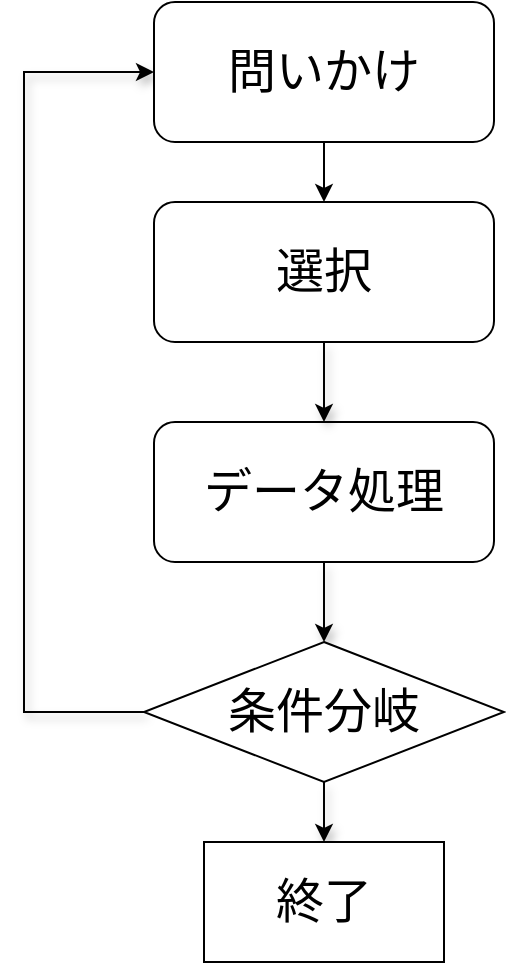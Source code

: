 <mxfile version="13.1.3">
    <diagram id="6hGFLwfOUW9BJ-s0fimq" name="Page-1">
        <mxGraphModel dx="866" dy="511" grid="1" gridSize="10" guides="1" tooltips="1" connect="1" arrows="1" fold="1" page="1" pageScale="1" pageWidth="827" pageHeight="1169" math="0" shadow="0">
            <root>
                <mxCell id="0"/>
                <mxCell id="1" parent="0"/>
                <mxCell id="11" style="edgeStyle=orthogonalEdgeStyle;rounded=0;orthogonalLoop=1;jettySize=auto;html=1;exitX=0.5;exitY=1;exitDx=0;exitDy=0;entryX=0.5;entryY=0;entryDx=0;entryDy=0;shadow=1;fillColor=#FFB259;" edge="1" parent="1" source="3" target="5">
                    <mxGeometry relative="1" as="geometry"/>
                </mxCell>
                <mxCell id="3" value="&lt;span style=&quot;font-size: 24px&quot;&gt;データ処理&lt;/span&gt;" style="rounded=1;whiteSpace=wrap;html=1;" vertex="1" parent="1">
                    <mxGeometry x="205" y="270" width="170" height="70" as="geometry"/>
                </mxCell>
                <mxCell id="14" style="edgeStyle=orthogonalEdgeStyle;rounded=0;orthogonalLoop=1;jettySize=auto;html=1;exitX=0;exitY=0.5;exitDx=0;exitDy=0;entryX=0;entryY=0.5;entryDx=0;entryDy=0;shadow=1;fillColor=#FFB259;" edge="1" parent="1" source="5" target="7">
                    <mxGeometry relative="1" as="geometry">
                        <Array as="points">
                            <mxPoint x="140" y="415"/>
                            <mxPoint x="140" y="95"/>
                        </Array>
                    </mxGeometry>
                </mxCell>
                <mxCell id="16" style="edgeStyle=orthogonalEdgeStyle;rounded=0;orthogonalLoop=1;jettySize=auto;html=1;exitX=0.5;exitY=1;exitDx=0;exitDy=0;shadow=1;fillColor=#FFB259;entryX=0.5;entryY=0;entryDx=0;entryDy=0;" edge="1" parent="1" source="5" target="6">
                    <mxGeometry relative="1" as="geometry">
                        <mxPoint x="289.833" y="470.0" as="targetPoint"/>
                    </mxGeometry>
                </mxCell>
                <mxCell id="5" value="&lt;font style=&quot;font-size: 24px&quot;&gt;条件分岐&lt;/font&gt;" style="rhombus;whiteSpace=wrap;html=1;" vertex="1" parent="1">
                    <mxGeometry x="200" y="380" width="180" height="70" as="geometry"/>
                </mxCell>
                <mxCell id="6" value="&lt;font style=&quot;font-size: 24px&quot;&gt;終了&lt;/font&gt;" style="rounded=0;whiteSpace=wrap;html=1;" vertex="1" parent="1">
                    <mxGeometry x="230" y="480" width="120" height="60" as="geometry"/>
                </mxCell>
                <mxCell id="9" style="edgeStyle=orthogonalEdgeStyle;rounded=0;orthogonalLoop=1;jettySize=auto;html=1;exitX=0.5;exitY=1;exitDx=0;exitDy=0;entryX=0.5;entryY=0;entryDx=0;entryDy=0;" edge="1" parent="1" source="7" target="8">
                    <mxGeometry relative="1" as="geometry"/>
                </mxCell>
                <mxCell id="7" value="&lt;span style=&quot;font-size: 24px&quot;&gt;問いかけ&lt;/span&gt;" style="rounded=1;whiteSpace=wrap;html=1;" vertex="1" parent="1">
                    <mxGeometry x="205" y="60" width="170" height="70" as="geometry"/>
                </mxCell>
                <mxCell id="10" style="edgeStyle=orthogonalEdgeStyle;rounded=0;orthogonalLoop=1;jettySize=auto;html=1;exitX=0.5;exitY=1;exitDx=0;exitDy=0;entryX=0.5;entryY=0;entryDx=0;entryDy=0;shadow=1;fillColor=#FFB259;" edge="1" parent="1" source="8" target="3">
                    <mxGeometry relative="1" as="geometry"/>
                </mxCell>
                <mxCell id="8" value="&lt;span style=&quot;font-size: 24px&quot;&gt;選択&lt;/span&gt;" style="rounded=1;whiteSpace=wrap;html=1;" vertex="1" parent="1">
                    <mxGeometry x="205" y="160" width="170" height="70" as="geometry"/>
                </mxCell>
            </root>
        </mxGraphModel>
    </diagram>
</mxfile>